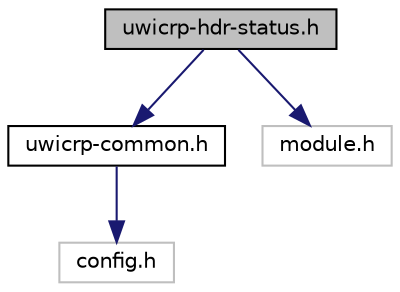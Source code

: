 digraph "uwicrp-hdr-status.h"
{
 // LATEX_PDF_SIZE
  edge [fontname="Helvetica",fontsize="10",labelfontname="Helvetica",labelfontsize="10"];
  node [fontname="Helvetica",fontsize="10",shape=record];
  Node1 [label="uwicrp-hdr-status.h",height=0.2,width=0.4,color="black", fillcolor="grey75", style="filled", fontcolor="black",tooltip="Provides the Status Messages header description."];
  Node1 -> Node2 [color="midnightblue",fontsize="10",style="solid",fontname="Helvetica"];
  Node2 [label="uwicrp-common.h",height=0.2,width=0.4,color="black", fillcolor="white", style="filled",URL="$uwicrp-common_8h.html",tooltip="Common structures and definition used by UWICRP."];
  Node2 -> Node3 [color="midnightblue",fontsize="10",style="solid",fontname="Helvetica"];
  Node3 [label="config.h",height=0.2,width=0.4,color="grey75", fillcolor="white", style="filled",tooltip=" "];
  Node1 -> Node4 [color="midnightblue",fontsize="10",style="solid",fontname="Helvetica"];
  Node4 [label="module.h",height=0.2,width=0.4,color="grey75", fillcolor="white", style="filled",tooltip=" "];
}
